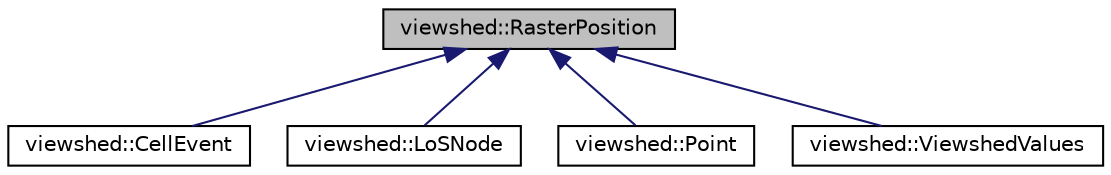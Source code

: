 digraph "viewshed::RasterPosition"
{
 // LATEX_PDF_SIZE
  edge [fontname="Helvetica",fontsize="10",labelfontname="Helvetica",labelfontsize="10"];
  node [fontname="Helvetica",fontsize="10",shape=record];
  Node1 [label="viewshed::RasterPosition",height=0.2,width=0.4,color="black", fillcolor="grey75", style="filled", fontcolor="black",tooltip="Class to represent position on raster in term of row and column."];
  Node1 -> Node2 [dir="back",color="midnightblue",fontsize="10",style="solid",fontname="Helvetica"];
  Node2 [label="viewshed::CellEvent",height=0.2,width=0.4,color="black", fillcolor="white", style="filled",URL="$classviewshed_1_1CellEvent.html",tooltip="Class representing cell events for Van Kreveld's plane sweep algorithm. Stores cell position (row and..."];
  Node1 -> Node3 [dir="back",color="midnightblue",fontsize="10",style="solid",fontname="Helvetica"];
  Node3 [label="viewshed::LoSNode",height=0.2,width=0.4,color="black", fillcolor="white", style="filled",URL="$classviewshed_1_1LoSNode.html",tooltip="Representation of single cell that creates a point on LoS."];
  Node1 -> Node4 [dir="back",color="midnightblue",fontsize="10",style="solid",fontname="Helvetica"];
  Node4 [label="viewshed::Point",height=0.2,width=0.4,color="black", fillcolor="white", style="filled",URL="$classviewshed_1_1Point.html",tooltip="Class that represents important point for viewshed - view point, or inverse viewshed - target point...."];
  Node1 -> Node5 [dir="back",color="midnightblue",fontsize="10",style="solid",fontname="Helvetica"];
  Node5 [label="viewshed::ViewshedValues",height=0.2,width=0.4,color="black", fillcolor="white", style="filled",URL="$classviewshed_1_1ViewshedValues.html",tooltip="A simple class that stores results of visibility indices calculation (in form of vector of doubles) f..."];
}

